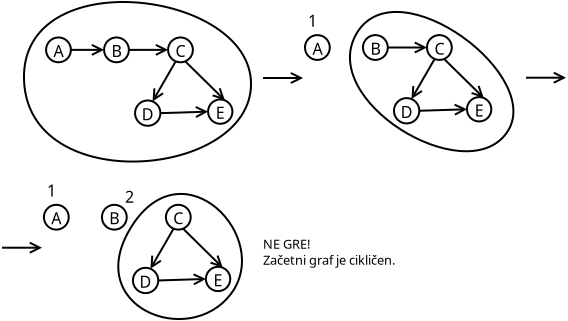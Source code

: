 <?xml version="1.0" encoding="UTF-8"?>
<dia:diagram xmlns:dia="http://www.lysator.liu.se/~alla/dia/">
  <dia:layer name="Background" visible="true">
    <dia:object type="Flowchart - Ellipse" version="0" id="O0">
      <dia:attribute name="obj_pos">
        <dia:point val="5.1,3.488"/>
      </dia:attribute>
      <dia:attribute name="obj_bb">
        <dia:rectangle val="5.05,3.438;6.392,4.78"/>
      </dia:attribute>
      <dia:attribute name="elem_corner">
        <dia:point val="5.1,3.488"/>
      </dia:attribute>
      <dia:attribute name="elem_width">
        <dia:real val="1.242"/>
      </dia:attribute>
      <dia:attribute name="elem_height">
        <dia:real val="1.242"/>
      </dia:attribute>
      <dia:attribute name="show_background">
        <dia:boolean val="true"/>
      </dia:attribute>
      <dia:attribute name="padding">
        <dia:real val="0"/>
      </dia:attribute>
      <dia:attribute name="text">
        <dia:composite type="text">
          <dia:attribute name="string">
            <dia:string>#A#</dia:string>
          </dia:attribute>
          <dia:attribute name="font">
            <dia:font family="sans" style="0" name="Helvetica"/>
          </dia:attribute>
          <dia:attribute name="height">
            <dia:real val="1"/>
          </dia:attribute>
          <dia:attribute name="pos">
            <dia:point val="5.721,4.309"/>
          </dia:attribute>
          <dia:attribute name="color">
            <dia:color val="#000000"/>
          </dia:attribute>
          <dia:attribute name="alignment">
            <dia:enum val="1"/>
          </dia:attribute>
        </dia:composite>
      </dia:attribute>
    </dia:object>
    <dia:object type="Flowchart - Ellipse" version="0" id="O1">
      <dia:attribute name="obj_pos">
        <dia:point val="8,3.488"/>
      </dia:attribute>
      <dia:attribute name="obj_bb">
        <dia:rectangle val="7.95,3.438;9.292,4.78"/>
      </dia:attribute>
      <dia:attribute name="elem_corner">
        <dia:point val="8,3.488"/>
      </dia:attribute>
      <dia:attribute name="elem_width">
        <dia:real val="1.242"/>
      </dia:attribute>
      <dia:attribute name="elem_height">
        <dia:real val="1.242"/>
      </dia:attribute>
      <dia:attribute name="show_background">
        <dia:boolean val="true"/>
      </dia:attribute>
      <dia:attribute name="padding">
        <dia:real val="0"/>
      </dia:attribute>
      <dia:attribute name="text">
        <dia:composite type="text">
          <dia:attribute name="string">
            <dia:string>#B#</dia:string>
          </dia:attribute>
          <dia:attribute name="font">
            <dia:font family="sans" style="0" name="Helvetica"/>
          </dia:attribute>
          <dia:attribute name="height">
            <dia:real val="1"/>
          </dia:attribute>
          <dia:attribute name="pos">
            <dia:point val="8.621,4.309"/>
          </dia:attribute>
          <dia:attribute name="color">
            <dia:color val="#000000"/>
          </dia:attribute>
          <dia:attribute name="alignment">
            <dia:enum val="1"/>
          </dia:attribute>
        </dia:composite>
      </dia:attribute>
    </dia:object>
    <dia:object type="Flowchart - Ellipse" version="0" id="O2">
      <dia:attribute name="obj_pos">
        <dia:point val="11.2,3.488"/>
      </dia:attribute>
      <dia:attribute name="obj_bb">
        <dia:rectangle val="11.15,3.438;12.492,4.78"/>
      </dia:attribute>
      <dia:attribute name="elem_corner">
        <dia:point val="11.2,3.488"/>
      </dia:attribute>
      <dia:attribute name="elem_width">
        <dia:real val="1.242"/>
      </dia:attribute>
      <dia:attribute name="elem_height">
        <dia:real val="1.242"/>
      </dia:attribute>
      <dia:attribute name="show_background">
        <dia:boolean val="true"/>
      </dia:attribute>
      <dia:attribute name="padding">
        <dia:real val="0"/>
      </dia:attribute>
      <dia:attribute name="text">
        <dia:composite type="text">
          <dia:attribute name="string">
            <dia:string>#C#</dia:string>
          </dia:attribute>
          <dia:attribute name="font">
            <dia:font family="sans" style="0" name="Helvetica"/>
          </dia:attribute>
          <dia:attribute name="height">
            <dia:real val="1"/>
          </dia:attribute>
          <dia:attribute name="pos">
            <dia:point val="11.821,4.309"/>
          </dia:attribute>
          <dia:attribute name="color">
            <dia:color val="#000000"/>
          </dia:attribute>
          <dia:attribute name="alignment">
            <dia:enum val="1"/>
          </dia:attribute>
        </dia:composite>
      </dia:attribute>
    </dia:object>
    <dia:object type="Flowchart - Ellipse" version="0" id="O3">
      <dia:attribute name="obj_pos">
        <dia:point val="9.55,6.638"/>
      </dia:attribute>
      <dia:attribute name="obj_bb">
        <dia:rectangle val="9.5,6.588;10.868,7.956"/>
      </dia:attribute>
      <dia:attribute name="elem_corner">
        <dia:point val="9.55,6.638"/>
      </dia:attribute>
      <dia:attribute name="elem_width">
        <dia:real val="1.268"/>
      </dia:attribute>
      <dia:attribute name="elem_height">
        <dia:real val="1.268"/>
      </dia:attribute>
      <dia:attribute name="show_background">
        <dia:boolean val="true"/>
      </dia:attribute>
      <dia:attribute name="padding">
        <dia:real val="0"/>
      </dia:attribute>
      <dia:attribute name="text">
        <dia:composite type="text">
          <dia:attribute name="string">
            <dia:string>#D#</dia:string>
          </dia:attribute>
          <dia:attribute name="font">
            <dia:font family="sans" style="0" name="Helvetica"/>
          </dia:attribute>
          <dia:attribute name="height">
            <dia:real val="1"/>
          </dia:attribute>
          <dia:attribute name="pos">
            <dia:point val="10.184,7.472"/>
          </dia:attribute>
          <dia:attribute name="color">
            <dia:color val="#000000"/>
          </dia:attribute>
          <dia:attribute name="alignment">
            <dia:enum val="1"/>
          </dia:attribute>
        </dia:composite>
      </dia:attribute>
    </dia:object>
    <dia:object type="Flowchart - Ellipse" version="0" id="O4">
      <dia:attribute name="obj_pos">
        <dia:point val="13.2,6.588"/>
      </dia:attribute>
      <dia:attribute name="obj_bb">
        <dia:rectangle val="13.15,6.538;14.468,7.856"/>
      </dia:attribute>
      <dia:attribute name="elem_corner">
        <dia:point val="13.2,6.588"/>
      </dia:attribute>
      <dia:attribute name="elem_width">
        <dia:real val="1.218"/>
      </dia:attribute>
      <dia:attribute name="elem_height">
        <dia:real val="1.218"/>
      </dia:attribute>
      <dia:attribute name="show_background">
        <dia:boolean val="true"/>
      </dia:attribute>
      <dia:attribute name="padding">
        <dia:real val="0"/>
      </dia:attribute>
      <dia:attribute name="text">
        <dia:composite type="text">
          <dia:attribute name="string">
            <dia:string>#E#</dia:string>
          </dia:attribute>
          <dia:attribute name="font">
            <dia:font family="sans" style="0" name="Helvetica"/>
          </dia:attribute>
          <dia:attribute name="height">
            <dia:real val="1"/>
          </dia:attribute>
          <dia:attribute name="pos">
            <dia:point val="13.809,7.397"/>
          </dia:attribute>
          <dia:attribute name="color">
            <dia:color val="#000000"/>
          </dia:attribute>
          <dia:attribute name="alignment">
            <dia:enum val="1"/>
          </dia:attribute>
        </dia:composite>
      </dia:attribute>
    </dia:object>
    <dia:object type="Standard - Line" version="0" id="O5">
      <dia:attribute name="obj_pos">
        <dia:point val="6.342,4.109"/>
      </dia:attribute>
      <dia:attribute name="obj_bb">
        <dia:rectangle val="6.292,3.609;8.05,4.609"/>
      </dia:attribute>
      <dia:attribute name="conn_endpoints">
        <dia:point val="6.342,4.109"/>
        <dia:point val="8,4.109"/>
      </dia:attribute>
      <dia:attribute name="numcp">
        <dia:int val="1"/>
      </dia:attribute>
      <dia:attribute name="end_arrow">
        <dia:enum val="1"/>
      </dia:attribute>
      <dia:attribute name="end_arrow_length">
        <dia:real val="0.5"/>
      </dia:attribute>
      <dia:attribute name="end_arrow_width">
        <dia:real val="0.5"/>
      </dia:attribute>
      <dia:connections>
        <dia:connection handle="0" to="O0" connection="0"/>
        <dia:connection handle="1" to="O1" connection="8"/>
      </dia:connections>
    </dia:object>
    <dia:object type="Standard - Line" version="0" id="O6">
      <dia:attribute name="obj_pos">
        <dia:point val="9.242,4.109"/>
      </dia:attribute>
      <dia:attribute name="obj_bb">
        <dia:rectangle val="9.192,3.609;11.25,4.609"/>
      </dia:attribute>
      <dia:attribute name="conn_endpoints">
        <dia:point val="9.242,4.109"/>
        <dia:point val="11.2,4.109"/>
      </dia:attribute>
      <dia:attribute name="numcp">
        <dia:int val="1"/>
      </dia:attribute>
      <dia:attribute name="end_arrow">
        <dia:enum val="1"/>
      </dia:attribute>
      <dia:attribute name="end_arrow_length">
        <dia:real val="0.5"/>
      </dia:attribute>
      <dia:attribute name="end_arrow_width">
        <dia:real val="0.5"/>
      </dia:attribute>
      <dia:connections>
        <dia:connection handle="0" to="O1" connection="0"/>
        <dia:connection handle="1" to="O2" connection="8"/>
      </dia:connections>
    </dia:object>
    <dia:object type="Standard - Line" version="0" id="O7">
      <dia:attribute name="obj_pos">
        <dia:point val="12.059,4.683"/>
      </dia:attribute>
      <dia:attribute name="obj_bb">
        <dia:rectangle val="11.988,4.612;14.429,7.026"/>
      </dia:attribute>
      <dia:attribute name="conn_endpoints">
        <dia:point val="12.059,4.683"/>
        <dia:point val="14.042,6.634"/>
      </dia:attribute>
      <dia:attribute name="numcp">
        <dia:int val="1"/>
      </dia:attribute>
      <dia:attribute name="end_arrow">
        <dia:enum val="1"/>
      </dia:attribute>
      <dia:attribute name="end_arrow_length">
        <dia:real val="0.5"/>
      </dia:attribute>
      <dia:attribute name="end_arrow_width">
        <dia:real val="0.5"/>
      </dia:attribute>
      <dia:connections>
        <dia:connection handle="0" to="O2" connection="13"/>
        <dia:connection handle="1" to="O4" connection="3"/>
      </dia:connections>
    </dia:object>
    <dia:object type="Standard - Line" version="0" id="O8">
      <dia:attribute name="obj_pos">
        <dia:point val="10.818,7.272"/>
      </dia:attribute>
      <dia:attribute name="obj_bb">
        <dia:rectangle val="10.767,6.696;13.266,7.698"/>
      </dia:attribute>
      <dia:attribute name="conn_endpoints">
        <dia:point val="10.818,7.272"/>
        <dia:point val="13.2,7.197"/>
      </dia:attribute>
      <dia:attribute name="numcp">
        <dia:int val="1"/>
      </dia:attribute>
      <dia:attribute name="end_arrow">
        <dia:enum val="1"/>
      </dia:attribute>
      <dia:attribute name="end_arrow_length">
        <dia:real val="0.5"/>
      </dia:attribute>
      <dia:attribute name="end_arrow_width">
        <dia:real val="0.5"/>
      </dia:attribute>
      <dia:connections>
        <dia:connection handle="0" to="O3" connection="0"/>
        <dia:connection handle="1" to="O4" connection="8"/>
      </dia:connections>
    </dia:object>
    <dia:object type="Standard - Line" version="0" id="O9">
      <dia:attribute name="obj_pos">
        <dia:point val="15.95,5.516"/>
      </dia:attribute>
      <dia:attribute name="obj_bb">
        <dia:rectangle val="15.9,5.016;18,6.016"/>
      </dia:attribute>
      <dia:attribute name="conn_endpoints">
        <dia:point val="15.95,5.516"/>
        <dia:point val="17.95,5.516"/>
      </dia:attribute>
      <dia:attribute name="numcp">
        <dia:int val="1"/>
      </dia:attribute>
      <dia:attribute name="end_arrow">
        <dia:enum val="1"/>
      </dia:attribute>
      <dia:attribute name="end_arrow_length">
        <dia:real val="0.5"/>
      </dia:attribute>
      <dia:attribute name="end_arrow_width">
        <dia:real val="0.5"/>
      </dia:attribute>
    </dia:object>
    <dia:object type="Standard - Line" version="0" id="O10">
      <dia:attribute name="obj_pos">
        <dia:point val="11.583,4.683"/>
      </dia:attribute>
      <dia:attribute name="obj_bb">
        <dia:rectangle val="9.969,4.614;11.652,6.979"/>
      </dia:attribute>
      <dia:attribute name="conn_endpoints">
        <dia:point val="11.583,4.683"/>
        <dia:point val="10.427,6.686"/>
      </dia:attribute>
      <dia:attribute name="numcp">
        <dia:int val="1"/>
      </dia:attribute>
      <dia:attribute name="end_arrow">
        <dia:enum val="1"/>
      </dia:attribute>
      <dia:attribute name="end_arrow_length">
        <dia:real val="0.5"/>
      </dia:attribute>
      <dia:attribute name="end_arrow_width">
        <dia:real val="0.5"/>
      </dia:attribute>
      <dia:connections>
        <dia:connection handle="0" to="O2" connection="11"/>
        <dia:connection handle="1" to="O3" connection="3"/>
      </dia:connections>
    </dia:object>
    <dia:object type="Flowchart - Ellipse" version="0" id="O11">
      <dia:attribute name="obj_pos">
        <dia:point val="18.045,3.37"/>
      </dia:attribute>
      <dia:attribute name="obj_bb">
        <dia:rectangle val="17.995,3.32;19.337,4.662"/>
      </dia:attribute>
      <dia:attribute name="elem_corner">
        <dia:point val="18.045,3.37"/>
      </dia:attribute>
      <dia:attribute name="elem_width">
        <dia:real val="1.242"/>
      </dia:attribute>
      <dia:attribute name="elem_height">
        <dia:real val="1.242"/>
      </dia:attribute>
      <dia:attribute name="show_background">
        <dia:boolean val="true"/>
      </dia:attribute>
      <dia:attribute name="padding">
        <dia:real val="0"/>
      </dia:attribute>
      <dia:attribute name="text">
        <dia:composite type="text">
          <dia:attribute name="string">
            <dia:string>#A#</dia:string>
          </dia:attribute>
          <dia:attribute name="font">
            <dia:font family="sans" style="0" name="Helvetica"/>
          </dia:attribute>
          <dia:attribute name="height">
            <dia:real val="1"/>
          </dia:attribute>
          <dia:attribute name="pos">
            <dia:point val="18.666,4.191"/>
          </dia:attribute>
          <dia:attribute name="color">
            <dia:color val="#000000"/>
          </dia:attribute>
          <dia:attribute name="alignment">
            <dia:enum val="1"/>
          </dia:attribute>
        </dia:composite>
      </dia:attribute>
    </dia:object>
    <dia:object type="Flowchart - Ellipse" version="0" id="O12">
      <dia:attribute name="obj_pos">
        <dia:point val="20.945,3.37"/>
      </dia:attribute>
      <dia:attribute name="obj_bb">
        <dia:rectangle val="20.895,3.32;22.237,4.662"/>
      </dia:attribute>
      <dia:attribute name="elem_corner">
        <dia:point val="20.945,3.37"/>
      </dia:attribute>
      <dia:attribute name="elem_width">
        <dia:real val="1.242"/>
      </dia:attribute>
      <dia:attribute name="elem_height">
        <dia:real val="1.242"/>
      </dia:attribute>
      <dia:attribute name="show_background">
        <dia:boolean val="true"/>
      </dia:attribute>
      <dia:attribute name="padding">
        <dia:real val="0"/>
      </dia:attribute>
      <dia:attribute name="text">
        <dia:composite type="text">
          <dia:attribute name="string">
            <dia:string>#B#</dia:string>
          </dia:attribute>
          <dia:attribute name="font">
            <dia:font family="sans" style="0" name="Helvetica"/>
          </dia:attribute>
          <dia:attribute name="height">
            <dia:real val="1"/>
          </dia:attribute>
          <dia:attribute name="pos">
            <dia:point val="21.566,4.191"/>
          </dia:attribute>
          <dia:attribute name="color">
            <dia:color val="#000000"/>
          </dia:attribute>
          <dia:attribute name="alignment">
            <dia:enum val="1"/>
          </dia:attribute>
        </dia:composite>
      </dia:attribute>
    </dia:object>
    <dia:object type="Flowchart - Ellipse" version="0" id="O13">
      <dia:attribute name="obj_pos">
        <dia:point val="24.145,3.37"/>
      </dia:attribute>
      <dia:attribute name="obj_bb">
        <dia:rectangle val="24.095,3.32;25.437,4.662"/>
      </dia:attribute>
      <dia:attribute name="elem_corner">
        <dia:point val="24.145,3.37"/>
      </dia:attribute>
      <dia:attribute name="elem_width">
        <dia:real val="1.242"/>
      </dia:attribute>
      <dia:attribute name="elem_height">
        <dia:real val="1.242"/>
      </dia:attribute>
      <dia:attribute name="show_background">
        <dia:boolean val="true"/>
      </dia:attribute>
      <dia:attribute name="padding">
        <dia:real val="0"/>
      </dia:attribute>
      <dia:attribute name="text">
        <dia:composite type="text">
          <dia:attribute name="string">
            <dia:string>#C#</dia:string>
          </dia:attribute>
          <dia:attribute name="font">
            <dia:font family="sans" style="0" name="Helvetica"/>
          </dia:attribute>
          <dia:attribute name="height">
            <dia:real val="1"/>
          </dia:attribute>
          <dia:attribute name="pos">
            <dia:point val="24.766,4.191"/>
          </dia:attribute>
          <dia:attribute name="color">
            <dia:color val="#000000"/>
          </dia:attribute>
          <dia:attribute name="alignment">
            <dia:enum val="1"/>
          </dia:attribute>
        </dia:composite>
      </dia:attribute>
    </dia:object>
    <dia:object type="Flowchart - Ellipse" version="0" id="O14">
      <dia:attribute name="obj_pos">
        <dia:point val="22.495,6.52"/>
      </dia:attribute>
      <dia:attribute name="obj_bb">
        <dia:rectangle val="22.445,6.47;23.813,7.838"/>
      </dia:attribute>
      <dia:attribute name="elem_corner">
        <dia:point val="22.495,6.52"/>
      </dia:attribute>
      <dia:attribute name="elem_width">
        <dia:real val="1.268"/>
      </dia:attribute>
      <dia:attribute name="elem_height">
        <dia:real val="1.268"/>
      </dia:attribute>
      <dia:attribute name="show_background">
        <dia:boolean val="true"/>
      </dia:attribute>
      <dia:attribute name="padding">
        <dia:real val="0"/>
      </dia:attribute>
      <dia:attribute name="text">
        <dia:composite type="text">
          <dia:attribute name="string">
            <dia:string>#D#</dia:string>
          </dia:attribute>
          <dia:attribute name="font">
            <dia:font family="sans" style="0" name="Helvetica"/>
          </dia:attribute>
          <dia:attribute name="height">
            <dia:real val="1"/>
          </dia:attribute>
          <dia:attribute name="pos">
            <dia:point val="23.129,7.354"/>
          </dia:attribute>
          <dia:attribute name="color">
            <dia:color val="#000000"/>
          </dia:attribute>
          <dia:attribute name="alignment">
            <dia:enum val="1"/>
          </dia:attribute>
        </dia:composite>
      </dia:attribute>
    </dia:object>
    <dia:object type="Flowchart - Ellipse" version="0" id="O15">
      <dia:attribute name="obj_pos">
        <dia:point val="26.145,6.47"/>
      </dia:attribute>
      <dia:attribute name="obj_bb">
        <dia:rectangle val="26.095,6.42;27.413,7.738"/>
      </dia:attribute>
      <dia:attribute name="elem_corner">
        <dia:point val="26.145,6.47"/>
      </dia:attribute>
      <dia:attribute name="elem_width">
        <dia:real val="1.218"/>
      </dia:attribute>
      <dia:attribute name="elem_height">
        <dia:real val="1.218"/>
      </dia:attribute>
      <dia:attribute name="show_background">
        <dia:boolean val="true"/>
      </dia:attribute>
      <dia:attribute name="padding">
        <dia:real val="0"/>
      </dia:attribute>
      <dia:attribute name="text">
        <dia:composite type="text">
          <dia:attribute name="string">
            <dia:string>#E#</dia:string>
          </dia:attribute>
          <dia:attribute name="font">
            <dia:font family="sans" style="0" name="Helvetica"/>
          </dia:attribute>
          <dia:attribute name="height">
            <dia:real val="1"/>
          </dia:attribute>
          <dia:attribute name="pos">
            <dia:point val="26.754,7.279"/>
          </dia:attribute>
          <dia:attribute name="color">
            <dia:color val="#000000"/>
          </dia:attribute>
          <dia:attribute name="alignment">
            <dia:enum val="1"/>
          </dia:attribute>
        </dia:composite>
      </dia:attribute>
    </dia:object>
    <dia:object type="Standard - Line" version="0" id="O16">
      <dia:attribute name="obj_pos">
        <dia:point val="22.187,3.991"/>
      </dia:attribute>
      <dia:attribute name="obj_bb">
        <dia:rectangle val="22.137,3.491;24.195,4.491"/>
      </dia:attribute>
      <dia:attribute name="conn_endpoints">
        <dia:point val="22.187,3.991"/>
        <dia:point val="24.145,3.991"/>
      </dia:attribute>
      <dia:attribute name="numcp">
        <dia:int val="1"/>
      </dia:attribute>
      <dia:attribute name="end_arrow">
        <dia:enum val="1"/>
      </dia:attribute>
      <dia:attribute name="end_arrow_length">
        <dia:real val="0.5"/>
      </dia:attribute>
      <dia:attribute name="end_arrow_width">
        <dia:real val="0.5"/>
      </dia:attribute>
      <dia:connections>
        <dia:connection handle="0" to="O12" connection="0"/>
        <dia:connection handle="1" to="O13" connection="8"/>
      </dia:connections>
    </dia:object>
    <dia:object type="Standard - Line" version="0" id="O17">
      <dia:attribute name="obj_pos">
        <dia:point val="25.004,4.565"/>
      </dia:attribute>
      <dia:attribute name="obj_bb">
        <dia:rectangle val="24.933,4.494;27.374,6.908"/>
      </dia:attribute>
      <dia:attribute name="conn_endpoints">
        <dia:point val="25.004,4.565"/>
        <dia:point val="26.987,6.516"/>
      </dia:attribute>
      <dia:attribute name="numcp">
        <dia:int val="1"/>
      </dia:attribute>
      <dia:attribute name="end_arrow">
        <dia:enum val="1"/>
      </dia:attribute>
      <dia:attribute name="end_arrow_length">
        <dia:real val="0.5"/>
      </dia:attribute>
      <dia:attribute name="end_arrow_width">
        <dia:real val="0.5"/>
      </dia:attribute>
      <dia:connections>
        <dia:connection handle="0" to="O13" connection="13"/>
        <dia:connection handle="1" to="O15" connection="3"/>
      </dia:connections>
    </dia:object>
    <dia:object type="Standard - Line" version="0" id="O18">
      <dia:attribute name="obj_pos">
        <dia:point val="23.763,7.154"/>
      </dia:attribute>
      <dia:attribute name="obj_bb">
        <dia:rectangle val="23.712,6.578;26.211,7.581"/>
      </dia:attribute>
      <dia:attribute name="conn_endpoints">
        <dia:point val="23.763,7.154"/>
        <dia:point val="26.145,7.079"/>
      </dia:attribute>
      <dia:attribute name="numcp">
        <dia:int val="1"/>
      </dia:attribute>
      <dia:attribute name="end_arrow">
        <dia:enum val="1"/>
      </dia:attribute>
      <dia:attribute name="end_arrow_length">
        <dia:real val="0.5"/>
      </dia:attribute>
      <dia:attribute name="end_arrow_width">
        <dia:real val="0.5"/>
      </dia:attribute>
      <dia:connections>
        <dia:connection handle="0" to="O14" connection="0"/>
        <dia:connection handle="1" to="O15" connection="8"/>
      </dia:connections>
    </dia:object>
    <dia:object type="Standard - Line" version="0" id="O19">
      <dia:attribute name="obj_pos">
        <dia:point val="24.528,4.565"/>
      </dia:attribute>
      <dia:attribute name="obj_bb">
        <dia:rectangle val="22.914,4.497;24.597,6.862"/>
      </dia:attribute>
      <dia:attribute name="conn_endpoints">
        <dia:point val="24.528,4.565"/>
        <dia:point val="23.372,6.568"/>
      </dia:attribute>
      <dia:attribute name="numcp">
        <dia:int val="1"/>
      </dia:attribute>
      <dia:attribute name="end_arrow">
        <dia:enum val="1"/>
      </dia:attribute>
      <dia:attribute name="end_arrow_length">
        <dia:real val="0.5"/>
      </dia:attribute>
      <dia:attribute name="end_arrow_width">
        <dia:real val="0.5"/>
      </dia:attribute>
      <dia:connections>
        <dia:connection handle="0" to="O13" connection="11"/>
        <dia:connection handle="1" to="O14" connection="3"/>
      </dia:connections>
    </dia:object>
    <dia:object type="Standard - Beziergon" version="0" id="O20">
      <dia:attribute name="obj_pos">
        <dia:point val="20.65,3.25"/>
      </dia:attribute>
      <dia:attribute name="obj_bb">
        <dia:rectangle val="20.245,2.163;28.517,9.228"/>
      </dia:attribute>
      <dia:attribute name="bez_points">
        <dia:point val="20.65,3.25"/>
        <dia:point val="22.7,-0.1"/>
        <dia:point val="30.2,5.5"/>
        <dia:point val="28.1,8.3"/>
        <dia:point val="26,11.1"/>
        <dia:point val="18.6,6.6"/>
      </dia:attribute>
      <dia:attribute name="corner_types">
        <dia:enum val="0"/>
        <dia:enum val="0"/>
        <dia:enum val="0"/>
      </dia:attribute>
      <dia:attribute name="show_background">
        <dia:boolean val="false"/>
      </dia:attribute>
    </dia:object>
    <dia:object type="Standard - Text" version="0" id="O21">
      <dia:attribute name="obj_pos">
        <dia:point val="18.2,2.95"/>
      </dia:attribute>
      <dia:attribute name="obj_bb">
        <dia:rectangle val="18.2,2.25;18.7,3.45"/>
      </dia:attribute>
      <dia:attribute name="text">
        <dia:composite type="text">
          <dia:attribute name="string">
            <dia:string>#1#</dia:string>
          </dia:attribute>
          <dia:attribute name="font">
            <dia:font family="sans" style="0" name="Helvetica"/>
          </dia:attribute>
          <dia:attribute name="height">
            <dia:real val="1"/>
          </dia:attribute>
          <dia:attribute name="pos">
            <dia:point val="18.2,2.95"/>
          </dia:attribute>
          <dia:attribute name="color">
            <dia:color val="#000000"/>
          </dia:attribute>
          <dia:attribute name="alignment">
            <dia:enum val="0"/>
          </dia:attribute>
        </dia:composite>
      </dia:attribute>
    </dia:object>
    <dia:object type="Standard - Line" version="0" id="O22">
      <dia:attribute name="obj_pos">
        <dia:point val="29.098,5.501"/>
      </dia:attribute>
      <dia:attribute name="obj_bb">
        <dia:rectangle val="29.047,5.001;31.148,6.001"/>
      </dia:attribute>
      <dia:attribute name="conn_endpoints">
        <dia:point val="29.098,5.501"/>
        <dia:point val="31.098,5.501"/>
      </dia:attribute>
      <dia:attribute name="numcp">
        <dia:int val="1"/>
      </dia:attribute>
      <dia:attribute name="end_arrow">
        <dia:enum val="1"/>
      </dia:attribute>
      <dia:attribute name="end_arrow_length">
        <dia:real val="0.5"/>
      </dia:attribute>
      <dia:attribute name="end_arrow_width">
        <dia:real val="0.5"/>
      </dia:attribute>
    </dia:object>
    <dia:object type="Standard - Line" version="0" id="O23">
      <dia:attribute name="obj_pos">
        <dia:point val="2.897,14.001"/>
      </dia:attribute>
      <dia:attribute name="obj_bb">
        <dia:rectangle val="2.848,13.501;4.947,14.501"/>
      </dia:attribute>
      <dia:attribute name="conn_endpoints">
        <dia:point val="2.897,14.001"/>
        <dia:point val="4.897,14.001"/>
      </dia:attribute>
      <dia:attribute name="numcp">
        <dia:int val="1"/>
      </dia:attribute>
      <dia:attribute name="end_arrow">
        <dia:enum val="1"/>
      </dia:attribute>
      <dia:attribute name="end_arrow_length">
        <dia:real val="0.5"/>
      </dia:attribute>
      <dia:attribute name="end_arrow_width">
        <dia:real val="0.5"/>
      </dia:attribute>
    </dia:object>
    <dia:object type="Flowchart - Ellipse" version="0" id="O24">
      <dia:attribute name="obj_pos">
        <dia:point val="4.992,11.855"/>
      </dia:attribute>
      <dia:attribute name="obj_bb">
        <dia:rectangle val="4.942,11.805;6.285,13.147"/>
      </dia:attribute>
      <dia:attribute name="elem_corner">
        <dia:point val="4.992,11.855"/>
      </dia:attribute>
      <dia:attribute name="elem_width">
        <dia:real val="1.242"/>
      </dia:attribute>
      <dia:attribute name="elem_height">
        <dia:real val="1.242"/>
      </dia:attribute>
      <dia:attribute name="show_background">
        <dia:boolean val="true"/>
      </dia:attribute>
      <dia:attribute name="padding">
        <dia:real val="0"/>
      </dia:attribute>
      <dia:attribute name="text">
        <dia:composite type="text">
          <dia:attribute name="string">
            <dia:string>#A#</dia:string>
          </dia:attribute>
          <dia:attribute name="font">
            <dia:font family="sans" style="0" name="Helvetica"/>
          </dia:attribute>
          <dia:attribute name="height">
            <dia:real val="1"/>
          </dia:attribute>
          <dia:attribute name="pos">
            <dia:point val="5.614,12.676"/>
          </dia:attribute>
          <dia:attribute name="color">
            <dia:color val="#000000"/>
          </dia:attribute>
          <dia:attribute name="alignment">
            <dia:enum val="1"/>
          </dia:attribute>
        </dia:composite>
      </dia:attribute>
    </dia:object>
    <dia:object type="Flowchart - Ellipse" version="0" id="O25">
      <dia:attribute name="obj_pos">
        <dia:point val="7.893,11.855"/>
      </dia:attribute>
      <dia:attribute name="obj_bb">
        <dia:rectangle val="7.843,11.805;9.185,13.147"/>
      </dia:attribute>
      <dia:attribute name="elem_corner">
        <dia:point val="7.893,11.855"/>
      </dia:attribute>
      <dia:attribute name="elem_width">
        <dia:real val="1.242"/>
      </dia:attribute>
      <dia:attribute name="elem_height">
        <dia:real val="1.242"/>
      </dia:attribute>
      <dia:attribute name="show_background">
        <dia:boolean val="true"/>
      </dia:attribute>
      <dia:attribute name="padding">
        <dia:real val="0"/>
      </dia:attribute>
      <dia:attribute name="text">
        <dia:composite type="text">
          <dia:attribute name="string">
            <dia:string>#B#</dia:string>
          </dia:attribute>
          <dia:attribute name="font">
            <dia:font family="sans" style="0" name="Helvetica"/>
          </dia:attribute>
          <dia:attribute name="height">
            <dia:real val="1"/>
          </dia:attribute>
          <dia:attribute name="pos">
            <dia:point val="8.514,12.676"/>
          </dia:attribute>
          <dia:attribute name="color">
            <dia:color val="#000000"/>
          </dia:attribute>
          <dia:attribute name="alignment">
            <dia:enum val="1"/>
          </dia:attribute>
        </dia:composite>
      </dia:attribute>
    </dia:object>
    <dia:object type="Flowchart - Ellipse" version="0" id="O26">
      <dia:attribute name="obj_pos">
        <dia:point val="11.092,11.855"/>
      </dia:attribute>
      <dia:attribute name="obj_bb">
        <dia:rectangle val="11.043,11.805;12.385,13.147"/>
      </dia:attribute>
      <dia:attribute name="elem_corner">
        <dia:point val="11.092,11.855"/>
      </dia:attribute>
      <dia:attribute name="elem_width">
        <dia:real val="1.242"/>
      </dia:attribute>
      <dia:attribute name="elem_height">
        <dia:real val="1.242"/>
      </dia:attribute>
      <dia:attribute name="show_background">
        <dia:boolean val="true"/>
      </dia:attribute>
      <dia:attribute name="padding">
        <dia:real val="0"/>
      </dia:attribute>
      <dia:attribute name="text">
        <dia:composite type="text">
          <dia:attribute name="string">
            <dia:string>#C#</dia:string>
          </dia:attribute>
          <dia:attribute name="font">
            <dia:font family="sans" style="0" name="Helvetica"/>
          </dia:attribute>
          <dia:attribute name="height">
            <dia:real val="1"/>
          </dia:attribute>
          <dia:attribute name="pos">
            <dia:point val="11.714,12.676"/>
          </dia:attribute>
          <dia:attribute name="color">
            <dia:color val="#000000"/>
          </dia:attribute>
          <dia:attribute name="alignment">
            <dia:enum val="1"/>
          </dia:attribute>
        </dia:composite>
      </dia:attribute>
    </dia:object>
    <dia:object type="Flowchart - Ellipse" version="0" id="O27">
      <dia:attribute name="obj_pos">
        <dia:point val="9.443,15.005"/>
      </dia:attribute>
      <dia:attribute name="obj_bb">
        <dia:rectangle val="9.393,14.955;10.761,16.323"/>
      </dia:attribute>
      <dia:attribute name="elem_corner">
        <dia:point val="9.443,15.005"/>
      </dia:attribute>
      <dia:attribute name="elem_width">
        <dia:real val="1.268"/>
      </dia:attribute>
      <dia:attribute name="elem_height">
        <dia:real val="1.268"/>
      </dia:attribute>
      <dia:attribute name="show_background">
        <dia:boolean val="true"/>
      </dia:attribute>
      <dia:attribute name="padding">
        <dia:real val="0"/>
      </dia:attribute>
      <dia:attribute name="text">
        <dia:composite type="text">
          <dia:attribute name="string">
            <dia:string>#D#</dia:string>
          </dia:attribute>
          <dia:attribute name="font">
            <dia:font family="sans" style="0" name="Helvetica"/>
          </dia:attribute>
          <dia:attribute name="height">
            <dia:real val="1"/>
          </dia:attribute>
          <dia:attribute name="pos">
            <dia:point val="10.076,15.839"/>
          </dia:attribute>
          <dia:attribute name="color">
            <dia:color val="#000000"/>
          </dia:attribute>
          <dia:attribute name="alignment">
            <dia:enum val="1"/>
          </dia:attribute>
        </dia:composite>
      </dia:attribute>
    </dia:object>
    <dia:object type="Flowchart - Ellipse" version="0" id="O28">
      <dia:attribute name="obj_pos">
        <dia:point val="13.092,14.955"/>
      </dia:attribute>
      <dia:attribute name="obj_bb">
        <dia:rectangle val="13.043,14.905;14.361,16.223"/>
      </dia:attribute>
      <dia:attribute name="elem_corner">
        <dia:point val="13.092,14.955"/>
      </dia:attribute>
      <dia:attribute name="elem_width">
        <dia:real val="1.218"/>
      </dia:attribute>
      <dia:attribute name="elem_height">
        <dia:real val="1.218"/>
      </dia:attribute>
      <dia:attribute name="show_background">
        <dia:boolean val="true"/>
      </dia:attribute>
      <dia:attribute name="padding">
        <dia:real val="0"/>
      </dia:attribute>
      <dia:attribute name="text">
        <dia:composite type="text">
          <dia:attribute name="string">
            <dia:string>#E#</dia:string>
          </dia:attribute>
          <dia:attribute name="font">
            <dia:font family="sans" style="0" name="Helvetica"/>
          </dia:attribute>
          <dia:attribute name="height">
            <dia:real val="1"/>
          </dia:attribute>
          <dia:attribute name="pos">
            <dia:point val="13.702,15.764"/>
          </dia:attribute>
          <dia:attribute name="color">
            <dia:color val="#000000"/>
          </dia:attribute>
          <dia:attribute name="alignment">
            <dia:enum val="1"/>
          </dia:attribute>
        </dia:composite>
      </dia:attribute>
    </dia:object>
    <dia:object type="Standard - Line" version="0" id="O29">
      <dia:attribute name="obj_pos">
        <dia:point val="11.951,13.05"/>
      </dia:attribute>
      <dia:attribute name="obj_bb">
        <dia:rectangle val="11.881,12.979;14.321,15.393"/>
      </dia:attribute>
      <dia:attribute name="conn_endpoints">
        <dia:point val="11.951,13.05"/>
        <dia:point val="13.935,15.001"/>
      </dia:attribute>
      <dia:attribute name="numcp">
        <dia:int val="1"/>
      </dia:attribute>
      <dia:attribute name="end_arrow">
        <dia:enum val="1"/>
      </dia:attribute>
      <dia:attribute name="end_arrow_length">
        <dia:real val="0.5"/>
      </dia:attribute>
      <dia:attribute name="end_arrow_width">
        <dia:real val="0.5"/>
      </dia:attribute>
      <dia:connections>
        <dia:connection handle="0" to="O26" connection="13"/>
        <dia:connection handle="1" to="O28" connection="3"/>
      </dia:connections>
    </dia:object>
    <dia:object type="Standard - Line" version="0" id="O30">
      <dia:attribute name="obj_pos">
        <dia:point val="10.711,15.639"/>
      </dia:attribute>
      <dia:attribute name="obj_bb">
        <dia:rectangle val="10.659,15.063;13.158,16.066"/>
      </dia:attribute>
      <dia:attribute name="conn_endpoints">
        <dia:point val="10.711,15.639"/>
        <dia:point val="13.092,15.564"/>
      </dia:attribute>
      <dia:attribute name="numcp">
        <dia:int val="1"/>
      </dia:attribute>
      <dia:attribute name="end_arrow">
        <dia:enum val="1"/>
      </dia:attribute>
      <dia:attribute name="end_arrow_length">
        <dia:real val="0.5"/>
      </dia:attribute>
      <dia:attribute name="end_arrow_width">
        <dia:real val="0.5"/>
      </dia:attribute>
      <dia:connections>
        <dia:connection handle="0" to="O27" connection="0"/>
        <dia:connection handle="1" to="O28" connection="8"/>
      </dia:connections>
    </dia:object>
    <dia:object type="Standard - Line" version="0" id="O31">
      <dia:attribute name="obj_pos">
        <dia:point val="11.476,13.05"/>
      </dia:attribute>
      <dia:attribute name="obj_bb">
        <dia:rectangle val="9.861,12.982;11.544,15.347"/>
      </dia:attribute>
      <dia:attribute name="conn_endpoints">
        <dia:point val="11.476,13.05"/>
        <dia:point val="10.319,15.053"/>
      </dia:attribute>
      <dia:attribute name="numcp">
        <dia:int val="1"/>
      </dia:attribute>
      <dia:attribute name="end_arrow">
        <dia:enum val="1"/>
      </dia:attribute>
      <dia:attribute name="end_arrow_length">
        <dia:real val="0.5"/>
      </dia:attribute>
      <dia:attribute name="end_arrow_width">
        <dia:real val="0.5"/>
      </dia:attribute>
      <dia:connections>
        <dia:connection handle="0" to="O26" connection="11"/>
        <dia:connection handle="1" to="O27" connection="3"/>
      </dia:connections>
    </dia:object>
    <dia:object type="Standard - Beziergon" version="0" id="O32">
      <dia:attribute name="obj_pos">
        <dia:point val="9.4,12.9"/>
      </dia:attribute>
      <dia:attribute name="obj_bb">
        <dia:rectangle val="8.661,11.263;14.946,17.618"/>
      </dia:attribute>
      <dia:attribute name="bez_points">
        <dia:point val="9.4,12.9"/>
        <dia:point val="12,8.85"/>
        <dia:point val="16.45,13.5"/>
        <dia:point val="14.35,16.3"/>
        <dia:point val="12.25,19.1"/>
        <dia:point val="6.8,16.95"/>
      </dia:attribute>
      <dia:attribute name="corner_types">
        <dia:enum val="0"/>
        <dia:enum val="0"/>
        <dia:enum val="0"/>
      </dia:attribute>
      <dia:attribute name="show_background">
        <dia:boolean val="false"/>
      </dia:attribute>
    </dia:object>
    <dia:object type="Standard - Text" version="0" id="O33">
      <dia:attribute name="obj_pos">
        <dia:point val="5.147,11.435"/>
      </dia:attribute>
      <dia:attribute name="obj_bb">
        <dia:rectangle val="5.147,10.735;5.647,11.935"/>
      </dia:attribute>
      <dia:attribute name="text">
        <dia:composite type="text">
          <dia:attribute name="string">
            <dia:string>#1#</dia:string>
          </dia:attribute>
          <dia:attribute name="font">
            <dia:font family="sans" style="0" name="Helvetica"/>
          </dia:attribute>
          <dia:attribute name="height">
            <dia:real val="1"/>
          </dia:attribute>
          <dia:attribute name="pos">
            <dia:point val="5.147,11.435"/>
          </dia:attribute>
          <dia:attribute name="color">
            <dia:color val="#000000"/>
          </dia:attribute>
          <dia:attribute name="alignment">
            <dia:enum val="0"/>
          </dia:attribute>
        </dia:composite>
      </dia:attribute>
    </dia:object>
    <dia:object type="Standard - Text" version="0" id="O34">
      <dia:attribute name="obj_pos">
        <dia:point val="9.05,11.75"/>
      </dia:attribute>
      <dia:attribute name="obj_bb">
        <dia:rectangle val="9.05,11.05;9.55,12.25"/>
      </dia:attribute>
      <dia:attribute name="text">
        <dia:composite type="text">
          <dia:attribute name="string">
            <dia:string>#2#</dia:string>
          </dia:attribute>
          <dia:attribute name="font">
            <dia:font family="sans" style="0" name="Helvetica"/>
          </dia:attribute>
          <dia:attribute name="height">
            <dia:real val="1"/>
          </dia:attribute>
          <dia:attribute name="pos">
            <dia:point val="9.05,11.75"/>
          </dia:attribute>
          <dia:attribute name="color">
            <dia:color val="#000000"/>
          </dia:attribute>
          <dia:attribute name="alignment">
            <dia:enum val="0"/>
          </dia:attribute>
        </dia:composite>
      </dia:attribute>
    </dia:object>
    <dia:object type="Standard - Text" version="0" id="O35">
      <dia:attribute name="obj_pos">
        <dia:point val="15.95,14.05"/>
      </dia:attribute>
      <dia:attribute name="obj_bb">
        <dia:rectangle val="15.95,13.5;23.25,15.25"/>
      </dia:attribute>
      <dia:attribute name="text">
        <dia:composite type="text">
          <dia:attribute name="string">
            <dia:string>#NE GRE!
Začetni graf je cikličen.#</dia:string>
          </dia:attribute>
          <dia:attribute name="font">
            <dia:font family="sans" style="0" name="Helvetica"/>
          </dia:attribute>
          <dia:attribute name="height">
            <dia:real val="0.8"/>
          </dia:attribute>
          <dia:attribute name="pos">
            <dia:point val="15.95,14.05"/>
          </dia:attribute>
          <dia:attribute name="color">
            <dia:color val="#000000"/>
          </dia:attribute>
          <dia:attribute name="alignment">
            <dia:enum val="0"/>
          </dia:attribute>
        </dia:composite>
      </dia:attribute>
    </dia:object>
    <dia:object type="Standard - Beziergon" version="0" id="O36">
      <dia:attribute name="obj_pos">
        <dia:point val="3.998,5.613"/>
      </dia:attribute>
      <dia:attribute name="obj_bb">
        <dia:rectangle val="3.945,1.666;15.398,9.744"/>
      </dia:attribute>
      <dia:attribute name="bez_points">
        <dia:point val="3.998,5.613"/>
        <dia:point val="3.797,-0.287"/>
        <dia:point val="15.348,1.113"/>
        <dia:point val="15.348,5.813"/>
        <dia:point val="15.348,10.513"/>
        <dia:point val="4.197,11.513"/>
      </dia:attribute>
      <dia:attribute name="corner_types">
        <dia:enum val="0"/>
        <dia:enum val="0"/>
        <dia:enum val="0"/>
      </dia:attribute>
      <dia:attribute name="show_background">
        <dia:boolean val="false"/>
      </dia:attribute>
    </dia:object>
  </dia:layer>
</dia:diagram>
